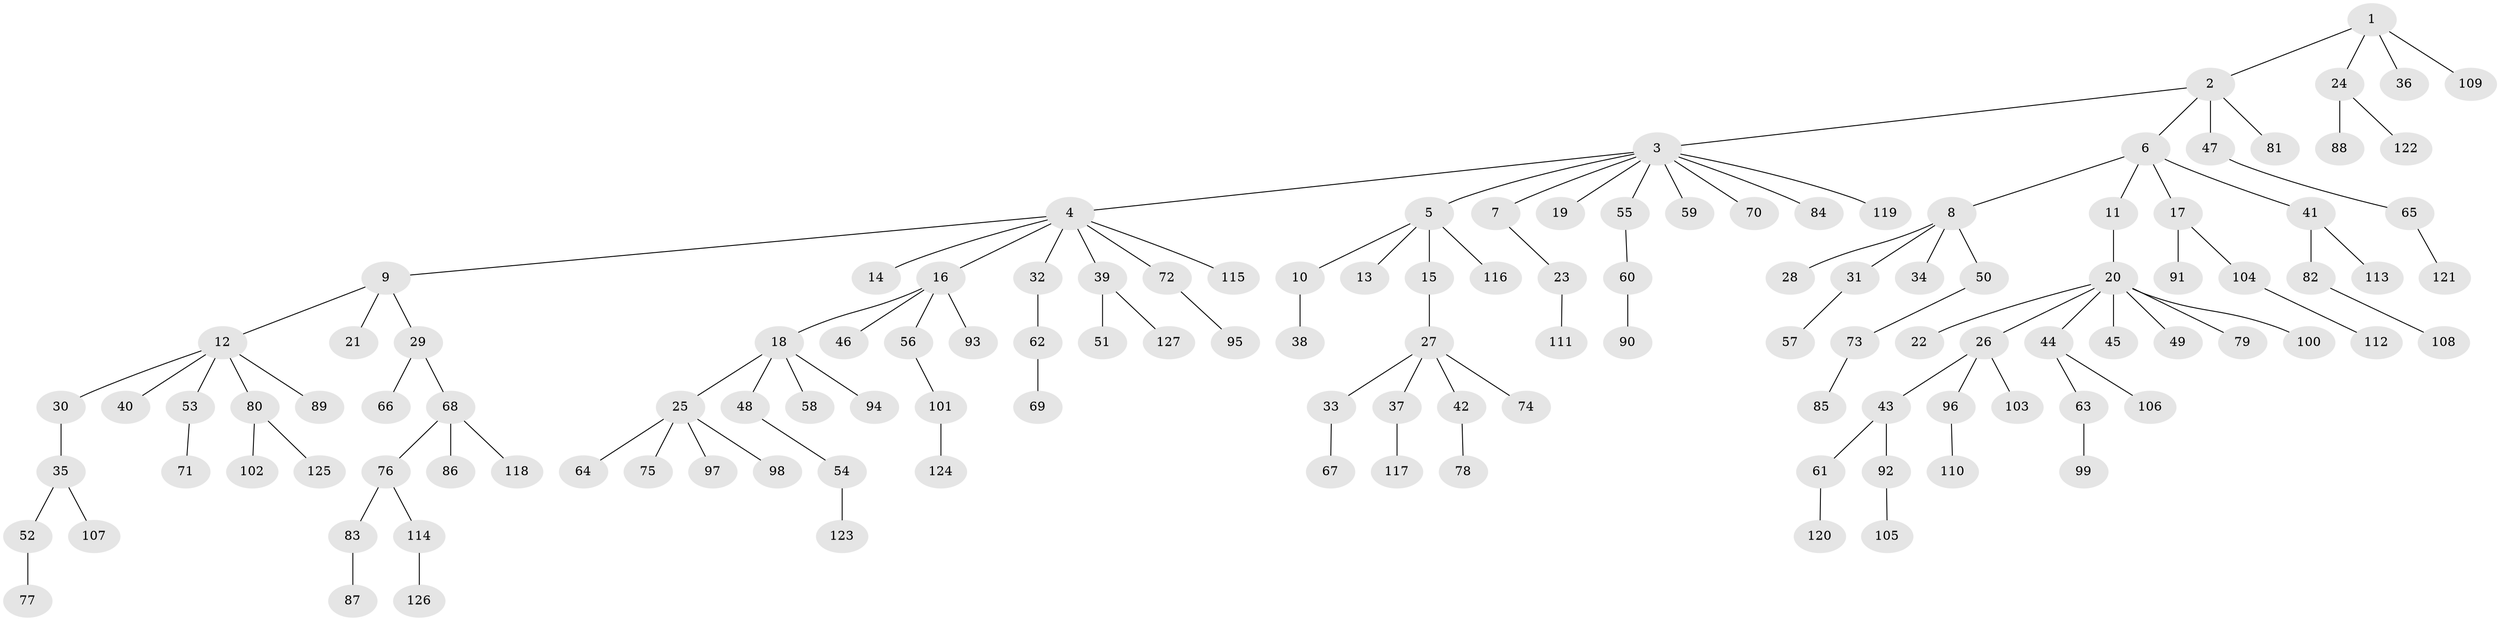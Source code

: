 // Generated by graph-tools (version 1.1) at 2025/26/03/09/25 03:26:29]
// undirected, 127 vertices, 126 edges
graph export_dot {
graph [start="1"]
  node [color=gray90,style=filled];
  1;
  2;
  3;
  4;
  5;
  6;
  7;
  8;
  9;
  10;
  11;
  12;
  13;
  14;
  15;
  16;
  17;
  18;
  19;
  20;
  21;
  22;
  23;
  24;
  25;
  26;
  27;
  28;
  29;
  30;
  31;
  32;
  33;
  34;
  35;
  36;
  37;
  38;
  39;
  40;
  41;
  42;
  43;
  44;
  45;
  46;
  47;
  48;
  49;
  50;
  51;
  52;
  53;
  54;
  55;
  56;
  57;
  58;
  59;
  60;
  61;
  62;
  63;
  64;
  65;
  66;
  67;
  68;
  69;
  70;
  71;
  72;
  73;
  74;
  75;
  76;
  77;
  78;
  79;
  80;
  81;
  82;
  83;
  84;
  85;
  86;
  87;
  88;
  89;
  90;
  91;
  92;
  93;
  94;
  95;
  96;
  97;
  98;
  99;
  100;
  101;
  102;
  103;
  104;
  105;
  106;
  107;
  108;
  109;
  110;
  111;
  112;
  113;
  114;
  115;
  116;
  117;
  118;
  119;
  120;
  121;
  122;
  123;
  124;
  125;
  126;
  127;
  1 -- 2;
  1 -- 24;
  1 -- 36;
  1 -- 109;
  2 -- 3;
  2 -- 6;
  2 -- 47;
  2 -- 81;
  3 -- 4;
  3 -- 5;
  3 -- 7;
  3 -- 19;
  3 -- 55;
  3 -- 59;
  3 -- 70;
  3 -- 84;
  3 -- 119;
  4 -- 9;
  4 -- 14;
  4 -- 16;
  4 -- 32;
  4 -- 39;
  4 -- 72;
  4 -- 115;
  5 -- 10;
  5 -- 13;
  5 -- 15;
  5 -- 116;
  6 -- 8;
  6 -- 11;
  6 -- 17;
  6 -- 41;
  7 -- 23;
  8 -- 28;
  8 -- 31;
  8 -- 34;
  8 -- 50;
  9 -- 12;
  9 -- 21;
  9 -- 29;
  10 -- 38;
  11 -- 20;
  12 -- 30;
  12 -- 40;
  12 -- 53;
  12 -- 80;
  12 -- 89;
  15 -- 27;
  16 -- 18;
  16 -- 46;
  16 -- 56;
  16 -- 93;
  17 -- 91;
  17 -- 104;
  18 -- 25;
  18 -- 48;
  18 -- 58;
  18 -- 94;
  20 -- 22;
  20 -- 26;
  20 -- 44;
  20 -- 45;
  20 -- 49;
  20 -- 79;
  20 -- 100;
  23 -- 111;
  24 -- 88;
  24 -- 122;
  25 -- 64;
  25 -- 75;
  25 -- 97;
  25 -- 98;
  26 -- 43;
  26 -- 96;
  26 -- 103;
  27 -- 33;
  27 -- 37;
  27 -- 42;
  27 -- 74;
  29 -- 66;
  29 -- 68;
  30 -- 35;
  31 -- 57;
  32 -- 62;
  33 -- 67;
  35 -- 52;
  35 -- 107;
  37 -- 117;
  39 -- 51;
  39 -- 127;
  41 -- 82;
  41 -- 113;
  42 -- 78;
  43 -- 61;
  43 -- 92;
  44 -- 63;
  44 -- 106;
  47 -- 65;
  48 -- 54;
  50 -- 73;
  52 -- 77;
  53 -- 71;
  54 -- 123;
  55 -- 60;
  56 -- 101;
  60 -- 90;
  61 -- 120;
  62 -- 69;
  63 -- 99;
  65 -- 121;
  68 -- 76;
  68 -- 86;
  68 -- 118;
  72 -- 95;
  73 -- 85;
  76 -- 83;
  76 -- 114;
  80 -- 102;
  80 -- 125;
  82 -- 108;
  83 -- 87;
  92 -- 105;
  96 -- 110;
  101 -- 124;
  104 -- 112;
  114 -- 126;
}
